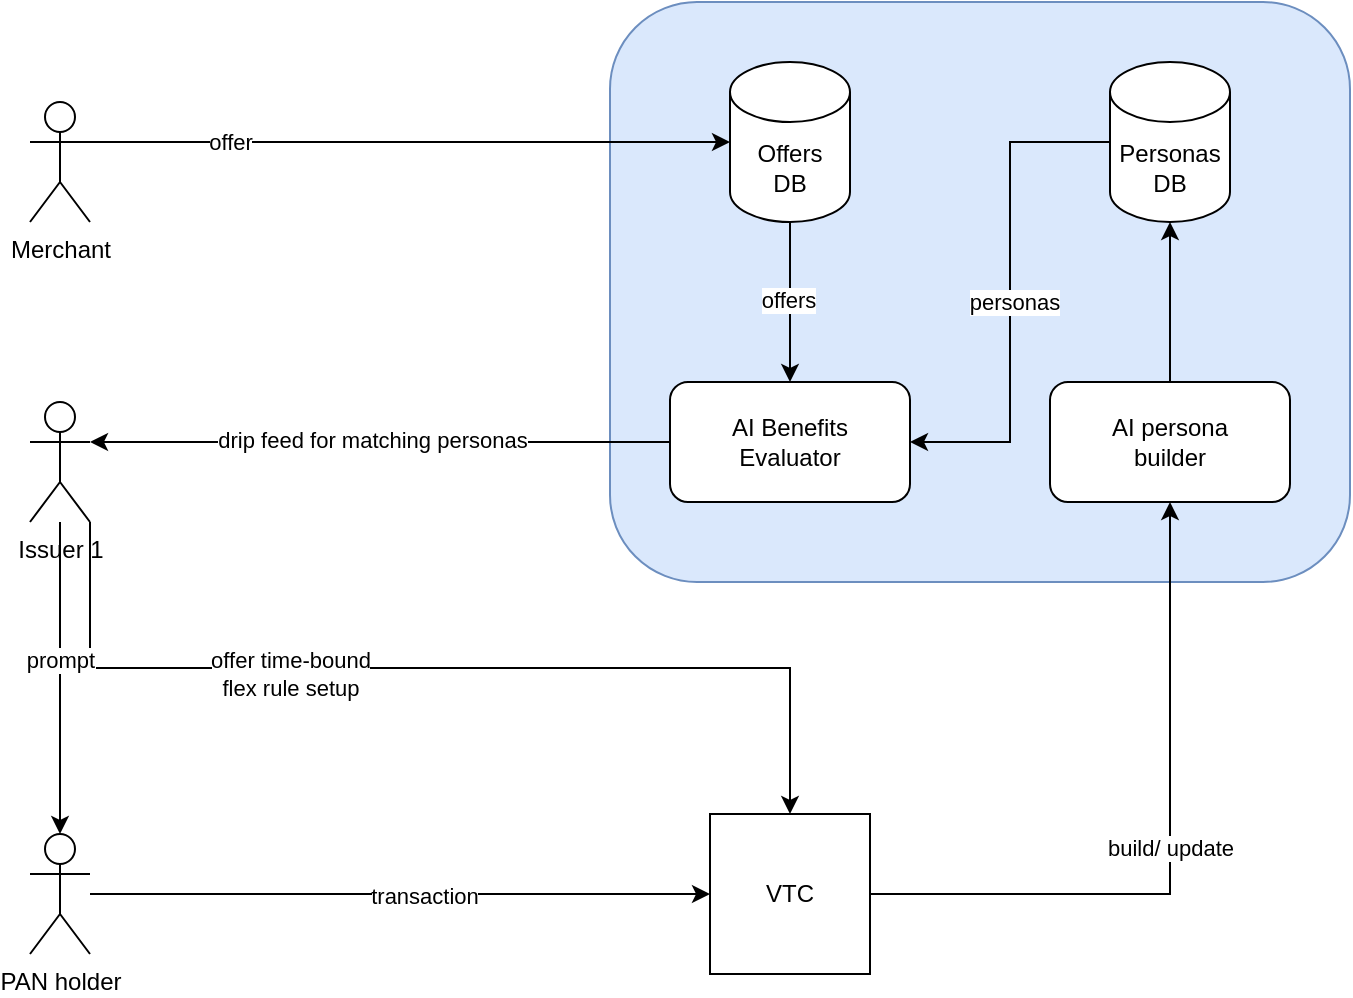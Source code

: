 <mxfile version="22.1.16" type="github">
  <diagram name="Page-1" id="Y_bxia6E-b9aS1y8KWXX">
    <mxGraphModel dx="954" dy="584" grid="1" gridSize="10" guides="1" tooltips="1" connect="1" arrows="1" fold="1" page="1" pageScale="1" pageWidth="827" pageHeight="1169" math="0" shadow="0">
      <root>
        <mxCell id="0" />
        <mxCell id="1" parent="0" />
        <mxCell id="9iimqSBI44nmWMgG71rf-22" value="" style="rounded=1;whiteSpace=wrap;html=1;fillColor=#dae8fc;strokeColor=#6c8ebf;align=left;labelPosition=right;verticalLabelPosition=middle;verticalAlign=middle;" vertex="1" parent="1">
          <mxGeometry x="330" y="50" width="370" height="290" as="geometry" />
        </mxCell>
        <mxCell id="6Z8FLBTKVO4txS5Z3-iQ-14" style="edgeStyle=orthogonalEdgeStyle;rounded=0;orthogonalLoop=1;jettySize=auto;html=1;entryX=0.5;entryY=1;entryDx=0;entryDy=0;" parent="1" source="6Z8FLBTKVO4txS5Z3-iQ-3" target="9iimqSBI44nmWMgG71rf-26" edge="1">
          <mxGeometry relative="1" as="geometry">
            <mxPoint x="610" y="310" as="targetPoint" />
          </mxGeometry>
        </mxCell>
        <mxCell id="6Z8FLBTKVO4txS5Z3-iQ-15" value="build/ update" style="edgeLabel;html=1;align=center;verticalAlign=middle;resizable=0;points=[];" parent="6Z8FLBTKVO4txS5Z3-iQ-14" vertex="1" connectable="0">
          <mxGeometry relative="1" as="geometry">
            <mxPoint as="offset" />
          </mxGeometry>
        </mxCell>
        <mxCell id="6Z8FLBTKVO4txS5Z3-iQ-3" value="VTC" style="whiteSpace=wrap;html=1;aspect=fixed;" parent="1" vertex="1">
          <mxGeometry x="380" y="456" width="80" height="80" as="geometry" />
        </mxCell>
        <mxCell id="9iimqSBI44nmWMgG71rf-8" style="edgeStyle=orthogonalEdgeStyle;rounded=0;orthogonalLoop=1;jettySize=auto;html=1;exitX=1;exitY=0.333;exitDx=0;exitDy=0;exitPerimeter=0;" edge="1" parent="1" source="6Z8FLBTKVO4txS5Z3-iQ-7">
          <mxGeometry relative="1" as="geometry">
            <mxPoint x="390" y="120" as="targetPoint" />
          </mxGeometry>
        </mxCell>
        <mxCell id="9iimqSBI44nmWMgG71rf-9" value="offer" style="edgeLabel;html=1;align=center;verticalAlign=middle;resizable=0;points=[];" vertex="1" connectable="0" parent="9iimqSBI44nmWMgG71rf-8">
          <mxGeometry x="-0.116" y="2" relative="1" as="geometry">
            <mxPoint x="-72" y="2" as="offset" />
          </mxGeometry>
        </mxCell>
        <mxCell id="6Z8FLBTKVO4txS5Z3-iQ-7" value="Merchant" style="shape=umlActor;verticalLabelPosition=bottom;verticalAlign=top;html=1;outlineConnect=0;" parent="1" vertex="1">
          <mxGeometry x="40" y="100" width="30" height="60" as="geometry" />
        </mxCell>
        <mxCell id="6Z8FLBTKVO4txS5Z3-iQ-21" style="edgeStyle=orthogonalEdgeStyle;rounded=0;orthogonalLoop=1;jettySize=auto;html=1;entryX=0;entryY=0.5;entryDx=0;entryDy=0;" parent="1" source="6Z8FLBTKVO4txS5Z3-iQ-12" target="6Z8FLBTKVO4txS5Z3-iQ-3" edge="1">
          <mxGeometry relative="1" as="geometry" />
        </mxCell>
        <mxCell id="6Z8FLBTKVO4txS5Z3-iQ-25" value="transaction" style="edgeLabel;html=1;align=center;verticalAlign=middle;resizable=0;points=[];" parent="6Z8FLBTKVO4txS5Z3-iQ-21" vertex="1" connectable="0">
          <mxGeometry x="0.077" y="-1" relative="1" as="geometry">
            <mxPoint as="offset" />
          </mxGeometry>
        </mxCell>
        <mxCell id="6Z8FLBTKVO4txS5Z3-iQ-12" value="PAN holder" style="shape=umlActor;verticalLabelPosition=bottom;verticalAlign=top;html=1;outlineConnect=0;" parent="1" vertex="1">
          <mxGeometry x="40" y="466" width="30" height="60" as="geometry" />
        </mxCell>
        <mxCell id="6Z8FLBTKVO4txS5Z3-iQ-16" value="AI Benefits &lt;br&gt;Evaluator" style="rounded=1;whiteSpace=wrap;html=1;" parent="1" vertex="1">
          <mxGeometry x="360" y="240" width="120" height="60" as="geometry" />
        </mxCell>
        <mxCell id="9iimqSBI44nmWMgG71rf-34" style="edgeStyle=orthogonalEdgeStyle;rounded=0;orthogonalLoop=1;jettySize=auto;html=1;exitX=1;exitY=1;exitDx=0;exitDy=0;exitPerimeter=0;entryX=0.5;entryY=0;entryDx=0;entryDy=0;" edge="1" parent="1" source="6Z8FLBTKVO4txS5Z3-iQ-29" target="6Z8FLBTKVO4txS5Z3-iQ-3">
          <mxGeometry relative="1" as="geometry" />
        </mxCell>
        <mxCell id="9iimqSBI44nmWMgG71rf-35" value="offer time-bound&lt;br&gt;flex rule setup" style="edgeLabel;html=1;align=center;verticalAlign=middle;resizable=0;points=[];" vertex="1" connectable="0" parent="9iimqSBI44nmWMgG71rf-34">
          <mxGeometry x="-0.218" y="-3" relative="1" as="geometry">
            <mxPoint x="-21" as="offset" />
          </mxGeometry>
        </mxCell>
        <mxCell id="6Z8FLBTKVO4txS5Z3-iQ-29" value="Issuer 1" style="shape=umlActor;verticalLabelPosition=bottom;verticalAlign=top;html=1;outlineConnect=0;" parent="1" vertex="1">
          <mxGeometry x="40" y="250" width="30" height="60" as="geometry" />
        </mxCell>
        <mxCell id="9iimqSBI44nmWMgG71rf-11" style="edgeStyle=orthogonalEdgeStyle;rounded=0;orthogonalLoop=1;jettySize=auto;html=1;exitX=0;exitY=0.5;exitDx=0;exitDy=0;entryX=1;entryY=0.333;entryDx=0;entryDy=0;entryPerimeter=0;" edge="1" parent="1" source="6Z8FLBTKVO4txS5Z3-iQ-16" target="6Z8FLBTKVO4txS5Z3-iQ-29">
          <mxGeometry relative="1" as="geometry" />
        </mxCell>
        <mxCell id="9iimqSBI44nmWMgG71rf-12" value="drip feed for matching personas" style="edgeLabel;html=1;align=center;verticalAlign=middle;resizable=0;points=[];" vertex="1" connectable="0" parent="9iimqSBI44nmWMgG71rf-11">
          <mxGeometry x="0.028" y="-1" relative="1" as="geometry">
            <mxPoint as="offset" />
          </mxGeometry>
        </mxCell>
        <mxCell id="9iimqSBI44nmWMgG71rf-13" style="edgeStyle=orthogonalEdgeStyle;rounded=0;orthogonalLoop=1;jettySize=auto;html=1;entryX=0.5;entryY=0;entryDx=0;entryDy=0;entryPerimeter=0;" edge="1" parent="1" source="6Z8FLBTKVO4txS5Z3-iQ-29" target="6Z8FLBTKVO4txS5Z3-iQ-12">
          <mxGeometry relative="1" as="geometry" />
        </mxCell>
        <mxCell id="9iimqSBI44nmWMgG71rf-14" value="prompt" style="edgeLabel;html=1;align=center;verticalAlign=middle;resizable=0;points=[];" vertex="1" connectable="0" parent="9iimqSBI44nmWMgG71rf-13">
          <mxGeometry x="-0.115" relative="1" as="geometry">
            <mxPoint as="offset" />
          </mxGeometry>
        </mxCell>
        <mxCell id="9iimqSBI44nmWMgG71rf-30" style="edgeStyle=orthogonalEdgeStyle;rounded=0;orthogonalLoop=1;jettySize=auto;html=1;entryX=0.5;entryY=0;entryDx=0;entryDy=0;" edge="1" parent="1" source="9iimqSBI44nmWMgG71rf-24" target="6Z8FLBTKVO4txS5Z3-iQ-16">
          <mxGeometry relative="1" as="geometry" />
        </mxCell>
        <mxCell id="9iimqSBI44nmWMgG71rf-32" value="offers" style="edgeLabel;html=1;align=center;verticalAlign=middle;resizable=0;points=[];" vertex="1" connectable="0" parent="9iimqSBI44nmWMgG71rf-30">
          <mxGeometry x="-0.025" y="-1" relative="1" as="geometry">
            <mxPoint as="offset" />
          </mxGeometry>
        </mxCell>
        <mxCell id="9iimqSBI44nmWMgG71rf-24" value="Offers&lt;br&gt;DB" style="shape=cylinder3;whiteSpace=wrap;html=1;boundedLbl=1;backgroundOutline=1;size=15;" vertex="1" parent="1">
          <mxGeometry x="390" y="80" width="60" height="80" as="geometry" />
        </mxCell>
        <mxCell id="9iimqSBI44nmWMgG71rf-31" style="edgeStyle=orthogonalEdgeStyle;rounded=0;orthogonalLoop=1;jettySize=auto;html=1;exitX=0;exitY=0.5;exitDx=0;exitDy=0;exitPerimeter=0;entryX=1;entryY=0.5;entryDx=0;entryDy=0;" edge="1" parent="1" source="9iimqSBI44nmWMgG71rf-25" target="6Z8FLBTKVO4txS5Z3-iQ-16">
          <mxGeometry relative="1" as="geometry" />
        </mxCell>
        <mxCell id="9iimqSBI44nmWMgG71rf-33" value="personas" style="edgeLabel;html=1;align=center;verticalAlign=middle;resizable=0;points=[];" vertex="1" connectable="0" parent="9iimqSBI44nmWMgG71rf-31">
          <mxGeometry x="0.04" y="2" relative="1" as="geometry">
            <mxPoint as="offset" />
          </mxGeometry>
        </mxCell>
        <mxCell id="9iimqSBI44nmWMgG71rf-25" value="Personas DB" style="shape=cylinder3;whiteSpace=wrap;html=1;boundedLbl=1;backgroundOutline=1;size=15;" vertex="1" parent="1">
          <mxGeometry x="580" y="80" width="60" height="80" as="geometry" />
        </mxCell>
        <mxCell id="9iimqSBI44nmWMgG71rf-26" value="AI persona &lt;br&gt;builder" style="rounded=1;whiteSpace=wrap;html=1;" vertex="1" parent="1">
          <mxGeometry x="550" y="240" width="120" height="60" as="geometry" />
        </mxCell>
        <mxCell id="9iimqSBI44nmWMgG71rf-29" style="edgeStyle=orthogonalEdgeStyle;rounded=0;orthogonalLoop=1;jettySize=auto;html=1;entryX=0.5;entryY=1;entryDx=0;entryDy=0;entryPerimeter=0;" edge="1" parent="1" source="9iimqSBI44nmWMgG71rf-26" target="9iimqSBI44nmWMgG71rf-25">
          <mxGeometry relative="1" as="geometry" />
        </mxCell>
      </root>
    </mxGraphModel>
  </diagram>
</mxfile>
